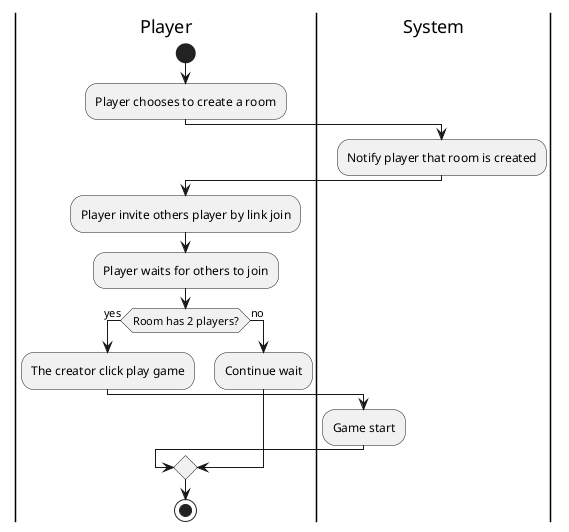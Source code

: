 @startuml
|Player|
start
:Player chooses to create a room;
|System|
:Notify player that room is created;
|Player|
:Player invite others player by link join;
:Player waits for others to join;
if (Room has 2 players?) then (yes)
    :The creator click play game;
    |System|
    :Game start;
else (no)
    |Player|
    :Continue wait;
endif
stop
@enduml
